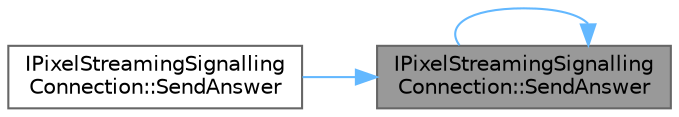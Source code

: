 digraph "IPixelStreamingSignallingConnection::SendAnswer"
{
 // INTERACTIVE_SVG=YES
 // LATEX_PDF_SIZE
  bgcolor="transparent";
  edge [fontname=Helvetica,fontsize=10,labelfontname=Helvetica,labelfontsize=10];
  node [fontname=Helvetica,fontsize=10,shape=box,height=0.2,width=0.4];
  rankdir="RL";
  Node1 [id="Node000001",label="IPixelStreamingSignalling\lConnection::SendAnswer",height=0.2,width=0.4,color="gray40", fillcolor="grey60", style="filled", fontcolor="black",tooltip="[Streamer only] Sends an answer to the specified player."];
  Node1 -> Node2 [id="edge1_Node000001_Node000002",dir="back",color="steelblue1",style="solid",tooltip=" "];
  Node2 [id="Node000002",label="IPixelStreamingSignalling\lConnection::SendAnswer",height=0.2,width=0.4,color="grey40", fillcolor="white", style="filled",URL="$d1/d09/classIPixelStreamingSignallingConnection.html#ab1e4423c28aa63c2b1e0a2e03799fff4",tooltip="[Stream receiver only] Sends an answer back to the streamer after receiving an offer."];
  Node1 -> Node1 [id="edge2_Node000001_Node000001",dir="back",color="steelblue1",style="solid",tooltip=" "];
}
